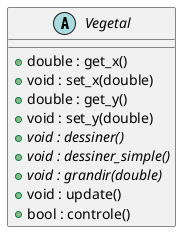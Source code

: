 @startuml

abstract Class Vegetal {

    + double : get_x()
    + void : set_x(double)
    + double : get_y()
    + void : set_y(double)
    + {abstract} void : dessiner()
    + {abstract} void : dessiner_simple()
    + {abstract} void : grandir(double)
    + void : update()
    + bool : controle()
}


@enduml
